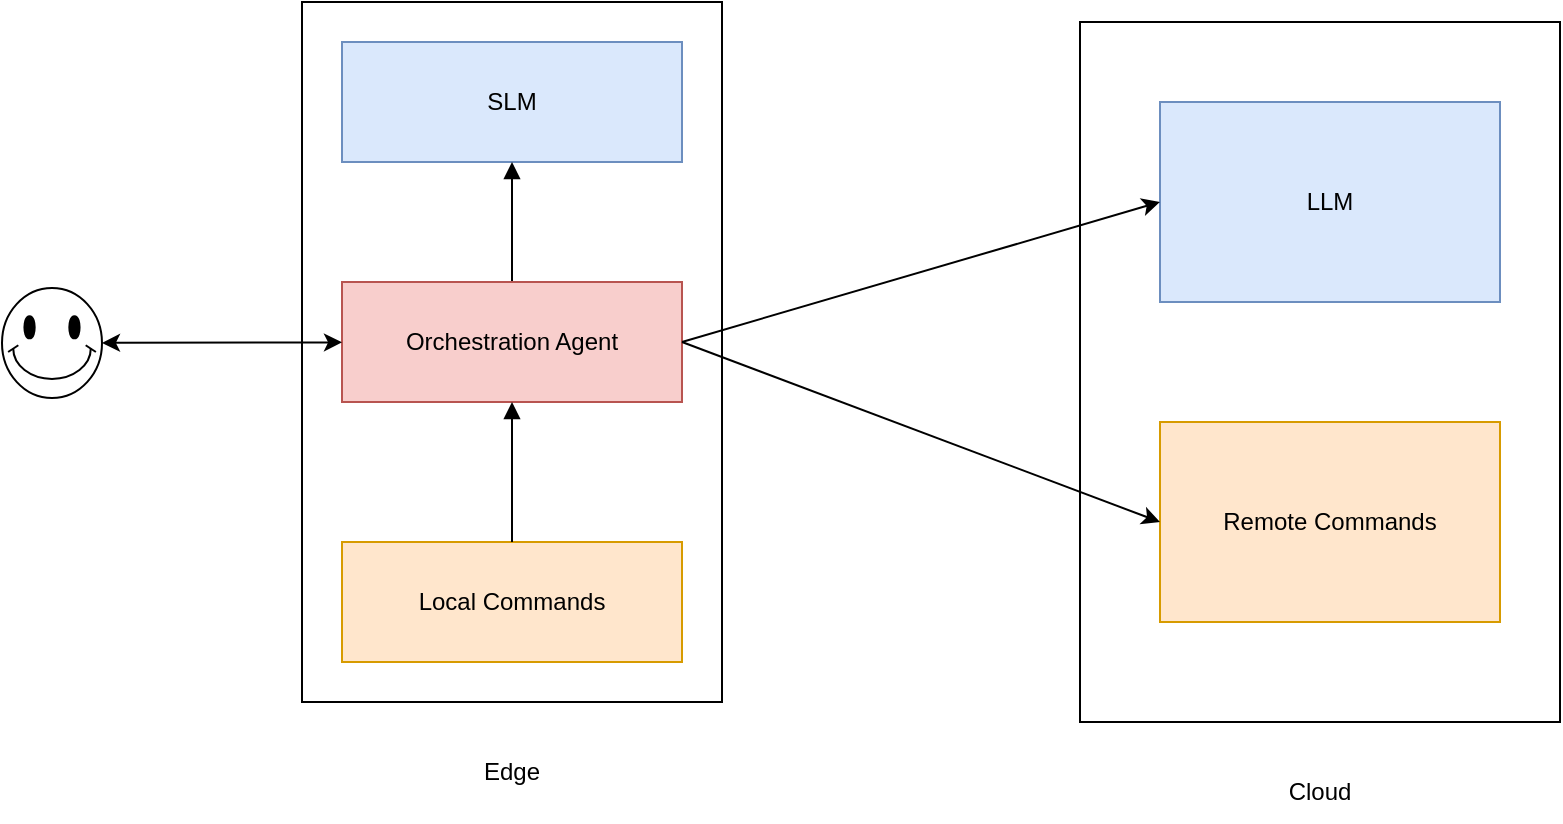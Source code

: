 <mxfile version="22.1.5" type="github">
  <diagram name="Page-1" id="3d7lS149A-1Jxdq4fYxk">
    <mxGraphModel dx="984" dy="576" grid="1" gridSize="10" guides="1" tooltips="1" connect="1" arrows="1" fold="1" page="1" pageScale="1" pageWidth="850" pageHeight="1100" math="0" shadow="0">
      <root>
        <mxCell id="0" />
        <mxCell id="1" parent="0" />
        <mxCell id="GNus3fObEJb-22KMxjMQ-15" value="" style="group" vertex="1" connectable="0" parent="1">
          <mxGeometry x="170" y="70" width="210" height="400" as="geometry" />
        </mxCell>
        <mxCell id="GNus3fObEJb-22KMxjMQ-1" value="" style="rounded=0;whiteSpace=wrap;html=1;" vertex="1" parent="GNus3fObEJb-22KMxjMQ-15">
          <mxGeometry width="210" height="350" as="geometry" />
        </mxCell>
        <mxCell id="GNus3fObEJb-22KMxjMQ-2" value="Edge" style="text;html=1;strokeColor=none;fillColor=none;align=center;verticalAlign=middle;whiteSpace=wrap;rounded=0;" vertex="1" parent="GNus3fObEJb-22KMxjMQ-15">
          <mxGeometry x="75" y="370" width="60" height="30" as="geometry" />
        </mxCell>
        <mxCell id="GNus3fObEJb-22KMxjMQ-8" value="SLM" style="rounded=0;whiteSpace=wrap;html=1;fillColor=#dae8fc;strokeColor=#6c8ebf;" vertex="1" parent="GNus3fObEJb-22KMxjMQ-15">
          <mxGeometry x="20" y="20" width="170" height="60" as="geometry" />
        </mxCell>
        <mxCell id="GNus3fObEJb-22KMxjMQ-9" value="Local Commands" style="rounded=0;whiteSpace=wrap;html=1;fillColor=#ffe6cc;strokeColor=#d79b00;" vertex="1" parent="GNus3fObEJb-22KMxjMQ-15">
          <mxGeometry x="20" y="270" width="170" height="60" as="geometry" />
        </mxCell>
        <mxCell id="GNus3fObEJb-22KMxjMQ-11" value="" style="edgeStyle=orthogonalEdgeStyle;rounded=0;orthogonalLoop=1;jettySize=auto;html=1;endArrow=block;endFill=1;startArrow=none;startFill=0;" edge="1" parent="GNus3fObEJb-22KMxjMQ-15" source="GNus3fObEJb-22KMxjMQ-10" target="GNus3fObEJb-22KMxjMQ-8">
          <mxGeometry relative="1" as="geometry" />
        </mxCell>
        <mxCell id="GNus3fObEJb-22KMxjMQ-10" value="Orchestration Agent" style="rounded=0;whiteSpace=wrap;html=1;fillColor=#f8cecc;strokeColor=#b85450;" vertex="1" parent="GNus3fObEJb-22KMxjMQ-15">
          <mxGeometry x="20" y="140" width="170" height="60" as="geometry" />
        </mxCell>
        <mxCell id="GNus3fObEJb-22KMxjMQ-12" value="" style="edgeStyle=orthogonalEdgeStyle;rounded=0;orthogonalLoop=1;jettySize=auto;html=1;endArrow=block;endFill=1;startArrow=none;startFill=0;entryX=0.5;entryY=1;entryDx=0;entryDy=0;exitX=0.5;exitY=0;exitDx=0;exitDy=0;" edge="1" parent="GNus3fObEJb-22KMxjMQ-15" source="GNus3fObEJb-22KMxjMQ-9" target="GNus3fObEJb-22KMxjMQ-10">
          <mxGeometry relative="1" as="geometry">
            <mxPoint x="115" y="125" as="sourcePoint" />
            <mxPoint x="115" y="90" as="targetPoint" />
          </mxGeometry>
        </mxCell>
        <mxCell id="GNus3fObEJb-22KMxjMQ-16" value="" style="group" vertex="1" connectable="0" parent="1">
          <mxGeometry x="559" y="80" width="240" height="400" as="geometry" />
        </mxCell>
        <mxCell id="GNus3fObEJb-22KMxjMQ-3" value="" style="rounded=0;whiteSpace=wrap;html=1;" vertex="1" parent="GNus3fObEJb-22KMxjMQ-16">
          <mxGeometry width="240" height="350" as="geometry" />
        </mxCell>
        <mxCell id="GNus3fObEJb-22KMxjMQ-4" value="Cloud" style="text;html=1;strokeColor=none;fillColor=none;align=center;verticalAlign=middle;whiteSpace=wrap;rounded=0;" vertex="1" parent="GNus3fObEJb-22KMxjMQ-16">
          <mxGeometry x="90" y="370" width="60" height="30" as="geometry" />
        </mxCell>
        <mxCell id="GNus3fObEJb-22KMxjMQ-5" value="LLM" style="rounded=0;whiteSpace=wrap;html=1;fillColor=#dae8fc;strokeColor=#6c8ebf;" vertex="1" parent="GNus3fObEJb-22KMxjMQ-16">
          <mxGeometry x="40" y="40" width="170" height="100" as="geometry" />
        </mxCell>
        <mxCell id="GNus3fObEJb-22KMxjMQ-6" value="Remote Commands" style="rounded=0;whiteSpace=wrap;html=1;fillColor=#ffe6cc;strokeColor=#d79b00;" vertex="1" parent="GNus3fObEJb-22KMxjMQ-16">
          <mxGeometry x="40" y="200" width="170" height="100" as="geometry" />
        </mxCell>
        <mxCell id="GNus3fObEJb-22KMxjMQ-13" style="rounded=0;orthogonalLoop=1;jettySize=auto;html=1;exitX=1;exitY=0.5;exitDx=0;exitDy=0;entryX=0;entryY=0.5;entryDx=0;entryDy=0;" edge="1" parent="1" source="GNus3fObEJb-22KMxjMQ-10" target="GNus3fObEJb-22KMxjMQ-5">
          <mxGeometry relative="1" as="geometry" />
        </mxCell>
        <mxCell id="GNus3fObEJb-22KMxjMQ-14" style="rounded=0;orthogonalLoop=1;jettySize=auto;html=1;exitX=1;exitY=0.5;exitDx=0;exitDy=0;entryX=0;entryY=0.5;entryDx=0;entryDy=0;" edge="1" parent="1" source="GNus3fObEJb-22KMxjMQ-10" target="GNus3fObEJb-22KMxjMQ-6">
          <mxGeometry relative="1" as="geometry">
            <mxPoint x="379" y="260" as="sourcePoint" />
            <mxPoint x="609" y="150" as="targetPoint" />
          </mxGeometry>
        </mxCell>
        <mxCell id="GNus3fObEJb-22KMxjMQ-19" style="rounded=0;orthogonalLoop=1;jettySize=auto;html=1;startArrow=classic;startFill=1;" edge="1" parent="1" source="GNus3fObEJb-22KMxjMQ-18" target="GNus3fObEJb-22KMxjMQ-10">
          <mxGeometry relative="1" as="geometry" />
        </mxCell>
        <mxCell id="GNus3fObEJb-22KMxjMQ-18" value="" style="verticalLabelPosition=bottom;verticalAlign=top;html=1;shape=mxgraph.basic.smiley" vertex="1" parent="1">
          <mxGeometry x="20" y="213" width="50" height="55" as="geometry" />
        </mxCell>
      </root>
    </mxGraphModel>
  </diagram>
</mxfile>
